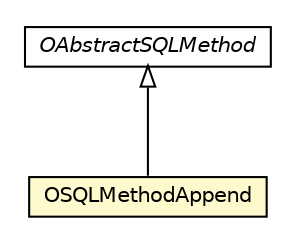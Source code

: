 #!/usr/local/bin/dot
#
# Class diagram 
# Generated by UMLGraph version R5_6-24-gf6e263 (http://www.umlgraph.org/)
#

digraph G {
	edge [fontname="Helvetica",fontsize=10,labelfontname="Helvetica",labelfontsize=10];
	node [fontname="Helvetica",fontsize=10,shape=plaintext];
	nodesep=0.25;
	ranksep=0.5;
	// com.orientechnologies.orient.core.sql.method.misc.OAbstractSQLMethod
	c6008559 [label=<<table title="com.orientechnologies.orient.core.sql.method.misc.OAbstractSQLMethod" border="0" cellborder="1" cellspacing="0" cellpadding="2" port="p" href="../../method/misc/OAbstractSQLMethod.html">
		<tr><td><table border="0" cellspacing="0" cellpadding="1">
<tr><td align="center" balign="center"><font face="Helvetica-Oblique"> OAbstractSQLMethod </font></td></tr>
		</table></td></tr>
		</table>>, URL="../../method/misc/OAbstractSQLMethod.html", fontname="Helvetica", fontcolor="black", fontsize=10.0];
	// com.orientechnologies.orient.core.sql.functions.text.OSQLMethodAppend
	c6008604 [label=<<table title="com.orientechnologies.orient.core.sql.functions.text.OSQLMethodAppend" border="0" cellborder="1" cellspacing="0" cellpadding="2" port="p" bgcolor="lemonChiffon" href="./OSQLMethodAppend.html">
		<tr><td><table border="0" cellspacing="0" cellpadding="1">
<tr><td align="center" balign="center"> OSQLMethodAppend </td></tr>
		</table></td></tr>
		</table>>, URL="./OSQLMethodAppend.html", fontname="Helvetica", fontcolor="black", fontsize=10.0];
	//com.orientechnologies.orient.core.sql.functions.text.OSQLMethodAppend extends com.orientechnologies.orient.core.sql.method.misc.OAbstractSQLMethod
	c6008559:p -> c6008604:p [dir=back,arrowtail=empty];
}

